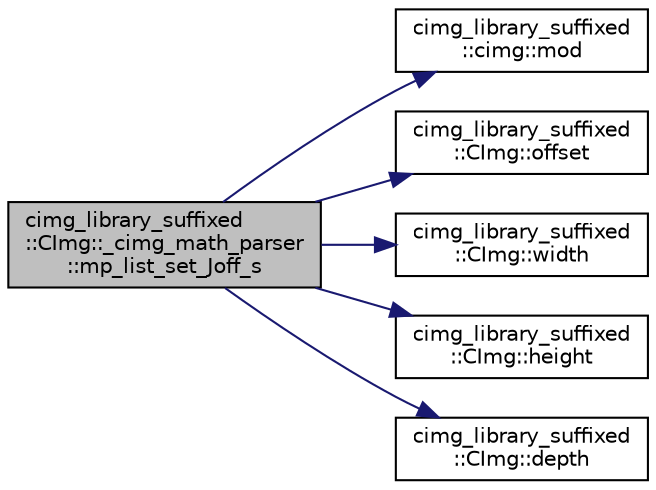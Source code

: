 digraph "cimg_library_suffixed::CImg::_cimg_math_parser::mp_list_set_Joff_s"
{
  edge [fontname="Helvetica",fontsize="10",labelfontname="Helvetica",labelfontsize="10"];
  node [fontname="Helvetica",fontsize="10",shape=record];
  rankdir="LR";
  Node769 [label="cimg_library_suffixed\l::CImg::_cimg_math_parser\l::mp_list_set_Joff_s",height=0.2,width=0.4,color="black", fillcolor="grey75", style="filled", fontcolor="black"];
  Node769 -> Node770 [color="midnightblue",fontsize="10",style="solid",fontname="Helvetica"];
  Node770 [label="cimg_library_suffixed\l::cimg::mod",height=0.2,width=0.4,color="black", fillcolor="white", style="filled",URL="$namespacecimg__library__suffixed_1_1cimg.html#afcc02428c9b7d9100e1674369d25cc40",tooltip="Return the modulo of a value. "];
  Node769 -> Node771 [color="midnightblue",fontsize="10",style="solid",fontname="Helvetica"];
  Node771 [label="cimg_library_suffixed\l::CImg::offset",height=0.2,width=0.4,color="black", fillcolor="white", style="filled",URL="$structcimg__library__suffixed_1_1_c_img.html#a85e66b869e393fd4a81049d2cde9b3f7",tooltip="Return the offset to a located pixel value, with respect to the beginning of the pixel buffer..."];
  Node769 -> Node772 [color="midnightblue",fontsize="10",style="solid",fontname="Helvetica"];
  Node772 [label="cimg_library_suffixed\l::CImg::width",height=0.2,width=0.4,color="black", fillcolor="white", style="filled",URL="$structcimg__library__suffixed_1_1_c_img.html#a2d7b769d447c0451a2f43c77e997beff",tooltip="Return the number of image columns. "];
  Node769 -> Node773 [color="midnightblue",fontsize="10",style="solid",fontname="Helvetica"];
  Node773 [label="cimg_library_suffixed\l::CImg::height",height=0.2,width=0.4,color="black", fillcolor="white", style="filled",URL="$structcimg__library__suffixed_1_1_c_img.html#a49834fd555c4a8362100bc628f1b03bb",tooltip="Return the number of image rows. "];
  Node769 -> Node774 [color="midnightblue",fontsize="10",style="solid",fontname="Helvetica"];
  Node774 [label="cimg_library_suffixed\l::CImg::depth",height=0.2,width=0.4,color="black", fillcolor="white", style="filled",URL="$structcimg__library__suffixed_1_1_c_img.html#aa708d2050f866a341896aca528615d2d",tooltip="Return the number of image slices. "];
}
